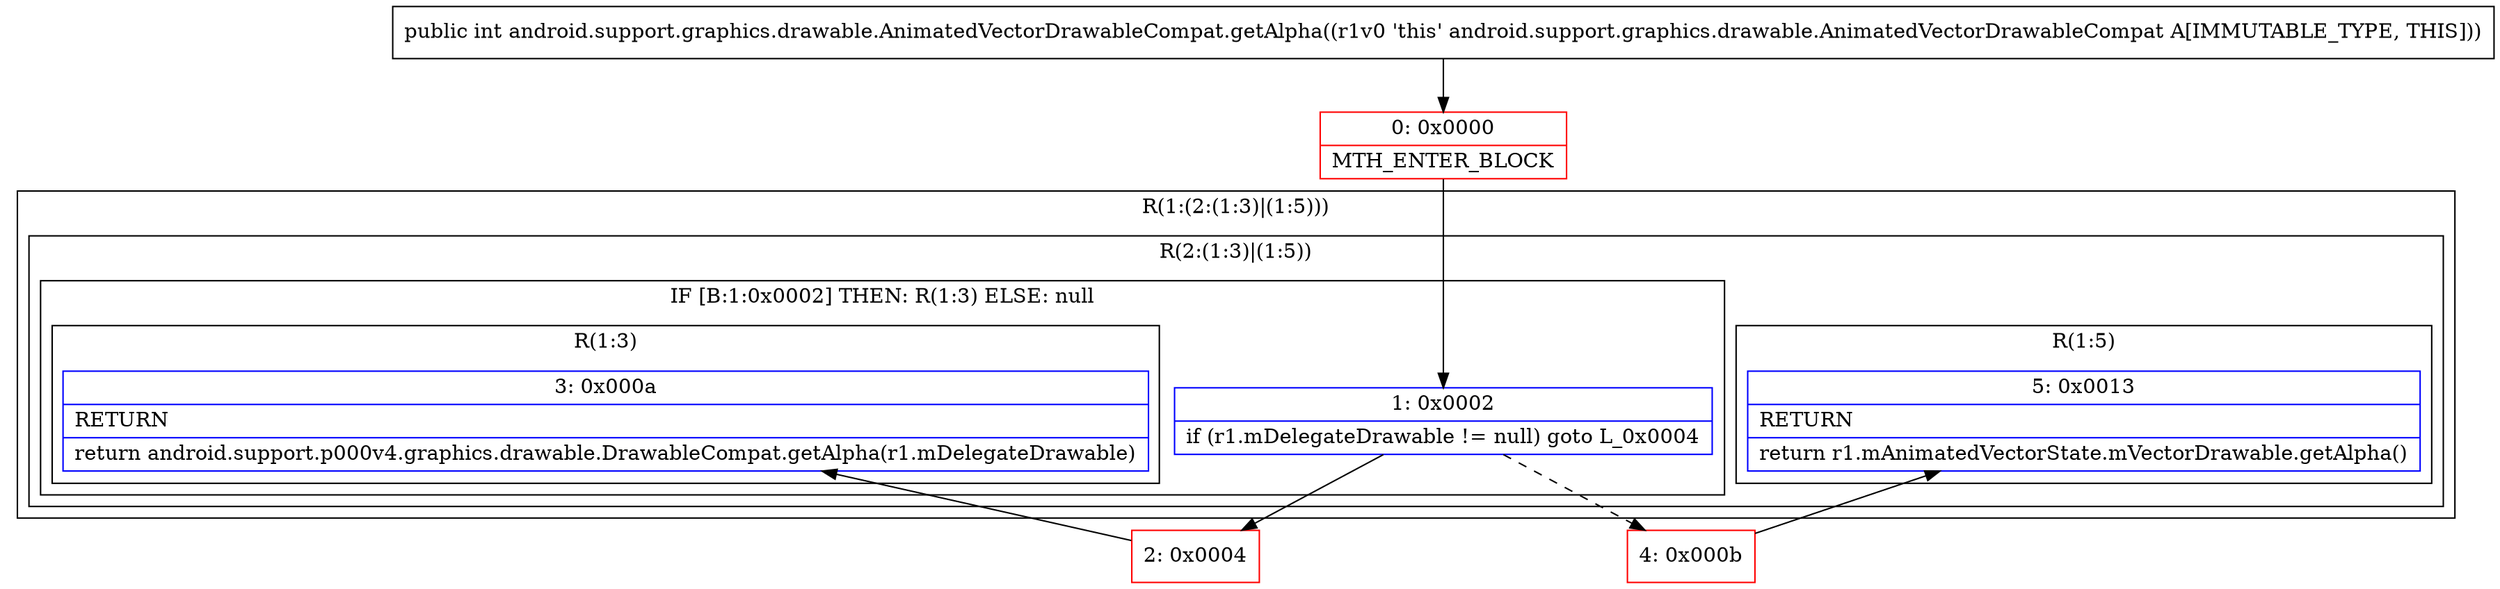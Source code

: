 digraph "CFG forandroid.support.graphics.drawable.AnimatedVectorDrawableCompat.getAlpha()I" {
subgraph cluster_Region_54374930 {
label = "R(1:(2:(1:3)|(1:5)))";
node [shape=record,color=blue];
subgraph cluster_Region_143832424 {
label = "R(2:(1:3)|(1:5))";
node [shape=record,color=blue];
subgraph cluster_IfRegion_239813930 {
label = "IF [B:1:0x0002] THEN: R(1:3) ELSE: null";
node [shape=record,color=blue];
Node_1 [shape=record,label="{1\:\ 0x0002|if (r1.mDelegateDrawable != null) goto L_0x0004\l}"];
subgraph cluster_Region_1178094846 {
label = "R(1:3)";
node [shape=record,color=blue];
Node_3 [shape=record,label="{3\:\ 0x000a|RETURN\l|return android.support.p000v4.graphics.drawable.DrawableCompat.getAlpha(r1.mDelegateDrawable)\l}"];
}
}
subgraph cluster_Region_679205641 {
label = "R(1:5)";
node [shape=record,color=blue];
Node_5 [shape=record,label="{5\:\ 0x0013|RETURN\l|return r1.mAnimatedVectorState.mVectorDrawable.getAlpha()\l}"];
}
}
}
Node_0 [shape=record,color=red,label="{0\:\ 0x0000|MTH_ENTER_BLOCK\l}"];
Node_2 [shape=record,color=red,label="{2\:\ 0x0004}"];
Node_4 [shape=record,color=red,label="{4\:\ 0x000b}"];
MethodNode[shape=record,label="{public int android.support.graphics.drawable.AnimatedVectorDrawableCompat.getAlpha((r1v0 'this' android.support.graphics.drawable.AnimatedVectorDrawableCompat A[IMMUTABLE_TYPE, THIS])) }"];
MethodNode -> Node_0;
Node_1 -> Node_2;
Node_1 -> Node_4[style=dashed];
Node_0 -> Node_1;
Node_2 -> Node_3;
Node_4 -> Node_5;
}

